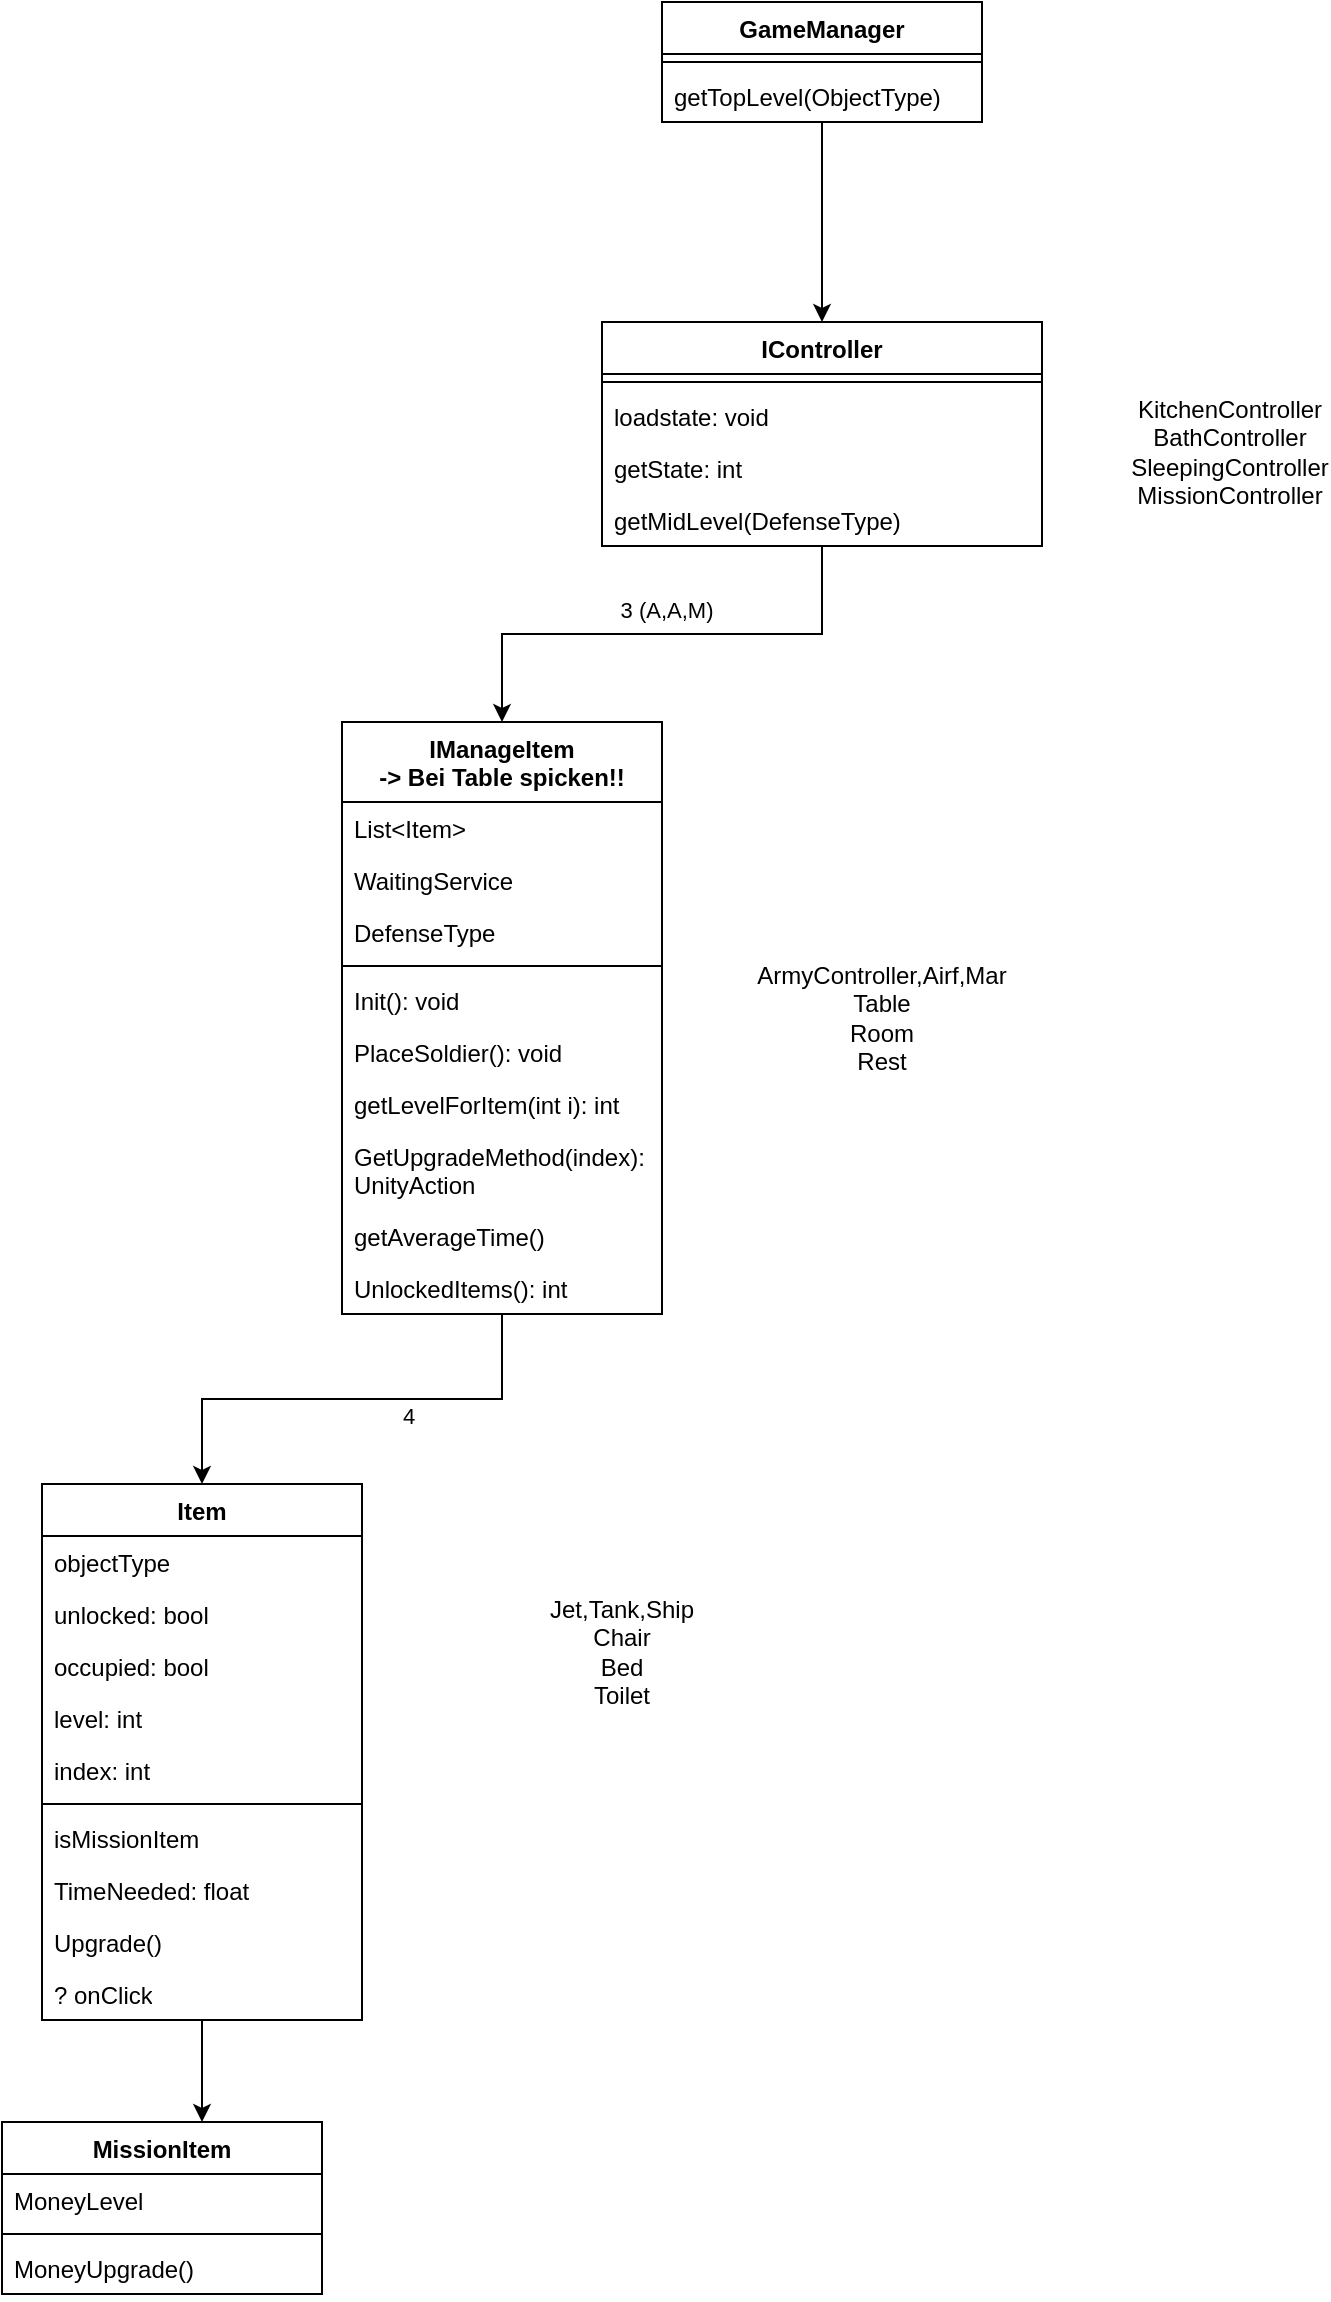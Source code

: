 <mxfile version="23.1.5" type="device">
  <diagram name="Seite-1" id="E-Y0wc6GR2pNmB1uPgyP">
    <mxGraphModel dx="2261" dy="2013" grid="1" gridSize="10" guides="1" tooltips="1" connect="1" arrows="1" fold="1" page="1" pageScale="1" pageWidth="827" pageHeight="1169" math="0" shadow="0">
      <root>
        <mxCell id="0" />
        <mxCell id="1" parent="0" />
        <mxCell id="YordegCNlCgR9G1rbhmn-11" style="edgeStyle=orthogonalEdgeStyle;rounded=0;orthogonalLoop=1;jettySize=auto;html=1;" parent="1" source="YordegCNlCgR9G1rbhmn-1" target="YordegCNlCgR9G1rbhmn-5" edge="1">
          <mxGeometry relative="1" as="geometry" />
        </mxCell>
        <mxCell id="YordegCNlCgR9G1rbhmn-18" value="3 (A,A,M)" style="edgeLabel;html=1;align=center;verticalAlign=middle;resizable=0;points=[];" parent="YordegCNlCgR9G1rbhmn-11" vertex="1" connectable="0">
          <mxGeometry x="-0.013" relative="1" as="geometry">
            <mxPoint y="-12" as="offset" />
          </mxGeometry>
        </mxCell>
        <mxCell id="YordegCNlCgR9G1rbhmn-1" value="IController" style="swimlane;fontStyle=1;align=center;verticalAlign=top;childLayout=stackLayout;horizontal=1;startSize=26;horizontalStack=0;resizeParent=1;resizeParentMax=0;resizeLast=0;collapsible=1;marginBottom=0;whiteSpace=wrap;html=1;" parent="1" vertex="1">
          <mxGeometry x="130" y="-30" width="220" height="112" as="geometry" />
        </mxCell>
        <mxCell id="YordegCNlCgR9G1rbhmn-3" value="" style="line;strokeWidth=1;fillColor=none;align=left;verticalAlign=middle;spacingTop=-1;spacingLeft=3;spacingRight=3;rotatable=0;labelPosition=right;points=[];portConstraint=eastwest;strokeColor=inherit;" parent="YordegCNlCgR9G1rbhmn-1" vertex="1">
          <mxGeometry y="26" width="220" height="8" as="geometry" />
        </mxCell>
        <mxCell id="YordegCNlCgR9G1rbhmn-25" value="loadstate: void" style="text;strokeColor=none;fillColor=none;align=left;verticalAlign=top;spacingLeft=4;spacingRight=4;overflow=hidden;rotatable=0;points=[[0,0.5],[1,0.5]];portConstraint=eastwest;whiteSpace=wrap;html=1;" parent="YordegCNlCgR9G1rbhmn-1" vertex="1">
          <mxGeometry y="34" width="220" height="26" as="geometry" />
        </mxCell>
        <mxCell id="YordegCNlCgR9G1rbhmn-23" value="getState: int" style="text;strokeColor=none;fillColor=none;align=left;verticalAlign=top;spacingLeft=4;spacingRight=4;overflow=hidden;rotatable=0;points=[[0,0.5],[1,0.5]];portConstraint=eastwest;whiteSpace=wrap;html=1;" parent="YordegCNlCgR9G1rbhmn-1" vertex="1">
          <mxGeometry y="60" width="220" height="26" as="geometry" />
        </mxCell>
        <mxCell id="YordegCNlCgR9G1rbhmn-29" value="getMidLevel(DefenseType)" style="text;strokeColor=none;fillColor=none;align=left;verticalAlign=top;spacingLeft=4;spacingRight=4;overflow=hidden;rotatable=0;points=[[0,0.5],[1,0.5]];portConstraint=eastwest;whiteSpace=wrap;html=1;" parent="YordegCNlCgR9G1rbhmn-1" vertex="1">
          <mxGeometry y="86" width="220" height="26" as="geometry" />
        </mxCell>
        <mxCell id="YordegCNlCgR9G1rbhmn-14" style="edgeStyle=orthogonalEdgeStyle;rounded=0;orthogonalLoop=1;jettySize=auto;html=1;" parent="1" source="YordegCNlCgR9G1rbhmn-5" target="YordegCNlCgR9G1rbhmn-12" edge="1">
          <mxGeometry relative="1" as="geometry" />
        </mxCell>
        <mxCell id="YordegCNlCgR9G1rbhmn-19" value="4" style="edgeLabel;html=1;align=center;verticalAlign=middle;resizable=0;points=[];" parent="YordegCNlCgR9G1rbhmn-14" vertex="1" connectable="0">
          <mxGeometry x="0.049" y="2" relative="1" as="geometry">
            <mxPoint x="34" y="6" as="offset" />
          </mxGeometry>
        </mxCell>
        <mxCell id="YordegCNlCgR9G1rbhmn-5" value="&lt;div&gt;IManageItem&lt;/div&gt;&lt;div&gt;-&amp;gt; Bei Table spicken!!&lt;/div&gt;" style="swimlane;fontStyle=1;align=center;verticalAlign=top;childLayout=stackLayout;horizontal=1;startSize=40;horizontalStack=0;resizeParent=1;resizeParentMax=0;resizeLast=0;collapsible=1;marginBottom=0;whiteSpace=wrap;html=1;" parent="1" vertex="1">
          <mxGeometry y="170" width="160" height="296" as="geometry" />
        </mxCell>
        <mxCell id="YordegCNlCgR9G1rbhmn-24" value="List&amp;lt;Item&amp;gt;" style="text;strokeColor=none;fillColor=none;align=left;verticalAlign=top;spacingLeft=4;spacingRight=4;overflow=hidden;rotatable=0;points=[[0,0.5],[1,0.5]];portConstraint=eastwest;whiteSpace=wrap;html=1;" parent="YordegCNlCgR9G1rbhmn-5" vertex="1">
          <mxGeometry y="40" width="160" height="26" as="geometry" />
        </mxCell>
        <mxCell id="YordegCNlCgR9G1rbhmn-31" value="WaitingService" style="text;strokeColor=none;fillColor=none;align=left;verticalAlign=top;spacingLeft=4;spacingRight=4;overflow=hidden;rotatable=0;points=[[0,0.5],[1,0.5]];portConstraint=eastwest;whiteSpace=wrap;html=1;" parent="YordegCNlCgR9G1rbhmn-5" vertex="1">
          <mxGeometry y="66" width="160" height="26" as="geometry" />
        </mxCell>
        <mxCell id="YordegCNlCgR9G1rbhmn-32" value="DefenseType" style="text;strokeColor=none;fillColor=none;align=left;verticalAlign=top;spacingLeft=4;spacingRight=4;overflow=hidden;rotatable=0;points=[[0,0.5],[1,0.5]];portConstraint=eastwest;whiteSpace=wrap;html=1;" parent="YordegCNlCgR9G1rbhmn-5" vertex="1">
          <mxGeometry y="92" width="160" height="26" as="geometry" />
        </mxCell>
        <mxCell id="YordegCNlCgR9G1rbhmn-6" value="" style="line;strokeWidth=1;fillColor=none;align=left;verticalAlign=middle;spacingTop=-1;spacingLeft=3;spacingRight=3;rotatable=0;labelPosition=right;points=[];portConstraint=eastwest;strokeColor=inherit;" parent="YordegCNlCgR9G1rbhmn-5" vertex="1">
          <mxGeometry y="118" width="160" height="8" as="geometry" />
        </mxCell>
        <mxCell id="YordegCNlCgR9G1rbhmn-30" value="Init(): void" style="text;strokeColor=none;fillColor=none;align=left;verticalAlign=top;spacingLeft=4;spacingRight=4;overflow=hidden;rotatable=0;points=[[0,0.5],[1,0.5]];portConstraint=eastwest;whiteSpace=wrap;html=1;" parent="YordegCNlCgR9G1rbhmn-5" vertex="1">
          <mxGeometry y="126" width="160" height="26" as="geometry" />
        </mxCell>
        <mxCell id="YordegCNlCgR9G1rbhmn-34" value="PlaceSoldier(): void" style="text;strokeColor=none;fillColor=none;align=left;verticalAlign=top;spacingLeft=4;spacingRight=4;overflow=hidden;rotatable=0;points=[[0,0.5],[1,0.5]];portConstraint=eastwest;whiteSpace=wrap;html=1;" parent="YordegCNlCgR9G1rbhmn-5" vertex="1">
          <mxGeometry y="152" width="160" height="26" as="geometry" />
        </mxCell>
        <mxCell id="YordegCNlCgR9G1rbhmn-36" value="getLevelForItem(int i): int" style="text;strokeColor=none;fillColor=none;align=left;verticalAlign=top;spacingLeft=4;spacingRight=4;overflow=hidden;rotatable=0;points=[[0,0.5],[1,0.5]];portConstraint=eastwest;whiteSpace=wrap;html=1;" parent="YordegCNlCgR9G1rbhmn-5" vertex="1">
          <mxGeometry y="178" width="160" height="26" as="geometry" />
        </mxCell>
        <mxCell id="3w8fXnlOgeTC90xuGg59-9" value="GetUpgradeMethod(index): UnityAction" style="text;strokeColor=none;fillColor=none;align=left;verticalAlign=top;spacingLeft=4;spacingRight=4;overflow=hidden;rotatable=0;points=[[0,0.5],[1,0.5]];portConstraint=eastwest;whiteSpace=wrap;html=1;" parent="YordegCNlCgR9G1rbhmn-5" vertex="1">
          <mxGeometry y="204" width="160" height="40" as="geometry" />
        </mxCell>
        <mxCell id="YordegCNlCgR9G1rbhmn-35" value="getAverageTime()" style="text;strokeColor=none;fillColor=none;align=left;verticalAlign=top;spacingLeft=4;spacingRight=4;overflow=hidden;rotatable=0;points=[[0,0.5],[1,0.5]];portConstraint=eastwest;whiteSpace=wrap;html=1;" parent="YordegCNlCgR9G1rbhmn-5" vertex="1">
          <mxGeometry y="244" width="160" height="26" as="geometry" />
        </mxCell>
        <mxCell id="r4PHyTlVVVDvy-w1Zg9L-1" value="UnlockedItems(): int" style="text;strokeColor=none;fillColor=none;align=left;verticalAlign=top;spacingLeft=4;spacingRight=4;overflow=hidden;rotatable=0;points=[[0,0.5],[1,0.5]];portConstraint=eastwest;whiteSpace=wrap;html=1;" parent="YordegCNlCgR9G1rbhmn-5" vertex="1">
          <mxGeometry y="270" width="160" height="26" as="geometry" />
        </mxCell>
        <mxCell id="YordegCNlCgR9G1rbhmn-12" value="Item" style="swimlane;fontStyle=1;align=center;verticalAlign=top;childLayout=stackLayout;horizontal=1;startSize=26;horizontalStack=0;resizeParent=1;resizeParentMax=0;resizeLast=0;collapsible=1;marginBottom=0;whiteSpace=wrap;html=1;" parent="1" vertex="1">
          <mxGeometry x="-150" y="551" width="160" height="268" as="geometry" />
        </mxCell>
        <mxCell id="3w8fXnlOgeTC90xuGg59-12" value="objectType" style="text;strokeColor=none;fillColor=none;align=left;verticalAlign=top;spacingLeft=4;spacingRight=4;overflow=hidden;rotatable=0;points=[[0,0.5],[1,0.5]];portConstraint=eastwest;whiteSpace=wrap;html=1;" parent="YordegCNlCgR9G1rbhmn-12" vertex="1">
          <mxGeometry y="26" width="160" height="26" as="geometry" />
        </mxCell>
        <mxCell id="3w8fXnlOgeTC90xuGg59-16" value="unlocked: bool" style="text;strokeColor=none;fillColor=none;align=left;verticalAlign=top;spacingLeft=4;spacingRight=4;overflow=hidden;rotatable=0;points=[[0,0.5],[1,0.5]];portConstraint=eastwest;whiteSpace=wrap;html=1;" parent="YordegCNlCgR9G1rbhmn-12" vertex="1">
          <mxGeometry y="52" width="160" height="26" as="geometry" />
        </mxCell>
        <mxCell id="3w8fXnlOgeTC90xuGg59-13" value="occupied: bool" style="text;strokeColor=none;fillColor=none;align=left;verticalAlign=top;spacingLeft=4;spacingRight=4;overflow=hidden;rotatable=0;points=[[0,0.5],[1,0.5]];portConstraint=eastwest;whiteSpace=wrap;html=1;" parent="YordegCNlCgR9G1rbhmn-12" vertex="1">
          <mxGeometry y="78" width="160" height="26" as="geometry" />
        </mxCell>
        <mxCell id="3w8fXnlOgeTC90xuGg59-14" value="level: int" style="text;strokeColor=none;fillColor=none;align=left;verticalAlign=top;spacingLeft=4;spacingRight=4;overflow=hidden;rotatable=0;points=[[0,0.5],[1,0.5]];portConstraint=eastwest;whiteSpace=wrap;html=1;" parent="YordegCNlCgR9G1rbhmn-12" vertex="1">
          <mxGeometry y="104" width="160" height="26" as="geometry" />
        </mxCell>
        <mxCell id="3w8fXnlOgeTC90xuGg59-15" value="index: int" style="text;strokeColor=none;fillColor=none;align=left;verticalAlign=top;spacingLeft=4;spacingRight=4;overflow=hidden;rotatable=0;points=[[0,0.5],[1,0.5]];portConstraint=eastwest;whiteSpace=wrap;html=1;" parent="YordegCNlCgR9G1rbhmn-12" vertex="1">
          <mxGeometry y="130" width="160" height="26" as="geometry" />
        </mxCell>
        <mxCell id="YordegCNlCgR9G1rbhmn-13" value="" style="line;strokeWidth=1;fillColor=none;align=left;verticalAlign=middle;spacingTop=-1;spacingLeft=3;spacingRight=3;rotatable=0;labelPosition=right;points=[];portConstraint=eastwest;strokeColor=inherit;" parent="YordegCNlCgR9G1rbhmn-12" vertex="1">
          <mxGeometry y="156" width="160" height="8" as="geometry" />
        </mxCell>
        <mxCell id="3w8fXnlOgeTC90xuGg59-11" value="isMissionItem" style="text;strokeColor=none;fillColor=none;align=left;verticalAlign=top;spacingLeft=4;spacingRight=4;overflow=hidden;rotatable=0;points=[[0,0.5],[1,0.5]];portConstraint=eastwest;whiteSpace=wrap;html=1;" parent="YordegCNlCgR9G1rbhmn-12" vertex="1">
          <mxGeometry y="164" width="160" height="26" as="geometry" />
        </mxCell>
        <mxCell id="_OZsK5AHCfo6tbHCghB--2" value="TimeNeeded: float" style="text;strokeColor=none;fillColor=none;align=left;verticalAlign=top;spacingLeft=4;spacingRight=4;overflow=hidden;rotatable=0;points=[[0,0.5],[1,0.5]];portConstraint=eastwest;whiteSpace=wrap;html=1;" parent="YordegCNlCgR9G1rbhmn-12" vertex="1">
          <mxGeometry y="190" width="160" height="26" as="geometry" />
        </mxCell>
        <mxCell id="_OZsK5AHCfo6tbHCghB--1" value="Upgrade()" style="text;strokeColor=none;fillColor=none;align=left;verticalAlign=top;spacingLeft=4;spacingRight=4;overflow=hidden;rotatable=0;points=[[0,0.5],[1,0.5]];portConstraint=eastwest;whiteSpace=wrap;html=1;" parent="YordegCNlCgR9G1rbhmn-12" vertex="1">
          <mxGeometry y="216" width="160" height="26" as="geometry" />
        </mxCell>
        <mxCell id="3w8fXnlOgeTC90xuGg59-17" value="? onClick" style="text;strokeColor=none;fillColor=none;align=left;verticalAlign=top;spacingLeft=4;spacingRight=4;overflow=hidden;rotatable=0;points=[[0,0.5],[1,0.5]];portConstraint=eastwest;whiteSpace=wrap;html=1;" parent="YordegCNlCgR9G1rbhmn-12" vertex="1">
          <mxGeometry y="242" width="160" height="26" as="geometry" />
        </mxCell>
        <mxCell id="YordegCNlCgR9G1rbhmn-15" value="KitchenController&lt;div&gt;BathController&lt;/div&gt;&lt;div&gt;SleepingController&lt;/div&gt;&lt;div&gt;MissionController&lt;/div&gt;" style="text;html=1;align=center;verticalAlign=middle;whiteSpace=wrap;rounded=0;" parent="1" vertex="1">
          <mxGeometry x="414" y="20" width="60" height="30" as="geometry" />
        </mxCell>
        <mxCell id="YordegCNlCgR9G1rbhmn-16" value="ArmyController,Airf,Mar&lt;div&gt;Table&lt;/div&gt;&lt;div&gt;Room&lt;/div&gt;&lt;div&gt;Rest&lt;/div&gt;" style="text;html=1;align=center;verticalAlign=middle;whiteSpace=wrap;rounded=0;" parent="1" vertex="1">
          <mxGeometry x="240" y="303" width="60" height="30" as="geometry" />
        </mxCell>
        <mxCell id="YordegCNlCgR9G1rbhmn-17" value="Jet,Tank,Ship&lt;div&gt;Chair&lt;/div&gt;&lt;div&gt;Bed&lt;/div&gt;&lt;div&gt;Toilet&lt;/div&gt;" style="text;html=1;align=center;verticalAlign=middle;whiteSpace=wrap;rounded=0;" parent="1" vertex="1">
          <mxGeometry x="110" y="620" width="60" height="30" as="geometry" />
        </mxCell>
        <mxCell id="YordegCNlCgR9G1rbhmn-22" style="edgeStyle=orthogonalEdgeStyle;rounded=0;orthogonalLoop=1;jettySize=auto;html=1;" parent="1" source="YordegCNlCgR9G1rbhmn-20" target="YordegCNlCgR9G1rbhmn-1" edge="1">
          <mxGeometry relative="1" as="geometry" />
        </mxCell>
        <mxCell id="YordegCNlCgR9G1rbhmn-20" value="GameManager" style="swimlane;fontStyle=1;align=center;verticalAlign=top;childLayout=stackLayout;horizontal=1;startSize=26;horizontalStack=0;resizeParent=1;resizeParentMax=0;resizeLast=0;collapsible=1;marginBottom=0;whiteSpace=wrap;html=1;" parent="1" vertex="1">
          <mxGeometry x="160" y="-190" width="160" height="60" as="geometry" />
        </mxCell>
        <mxCell id="YordegCNlCgR9G1rbhmn-21" value="" style="line;strokeWidth=1;fillColor=none;align=left;verticalAlign=middle;spacingTop=-1;spacingLeft=3;spacingRight=3;rotatable=0;labelPosition=right;points=[];portConstraint=eastwest;strokeColor=inherit;" parent="YordegCNlCgR9G1rbhmn-20" vertex="1">
          <mxGeometry y="26" width="160" height="8" as="geometry" />
        </mxCell>
        <mxCell id="3w8fXnlOgeTC90xuGg59-8" value="getTopLevel(ObjectType)" style="text;strokeColor=none;fillColor=none;align=left;verticalAlign=top;spacingLeft=4;spacingRight=4;overflow=hidden;rotatable=0;points=[[0,0.5],[1,0.5]];portConstraint=eastwest;whiteSpace=wrap;html=1;" parent="YordegCNlCgR9G1rbhmn-20" vertex="1">
          <mxGeometry y="34" width="160" height="26" as="geometry" />
        </mxCell>
        <mxCell id="3w8fXnlOgeTC90xuGg59-1" style="edgeStyle=orthogonalEdgeStyle;rounded=0;orthogonalLoop=1;jettySize=auto;html=1;" parent="1" source="YordegCNlCgR9G1rbhmn-12" target="3w8fXnlOgeTC90xuGg59-5" edge="1">
          <mxGeometry relative="1" as="geometry">
            <mxPoint x="110" y="611" as="sourcePoint" />
            <Array as="points">
              <mxPoint x="-70" y="630" />
            </Array>
          </mxGeometry>
        </mxCell>
        <mxCell id="3w8fXnlOgeTC90xuGg59-5" value="MissionItem" style="swimlane;fontStyle=1;align=center;verticalAlign=top;childLayout=stackLayout;horizontal=1;startSize=26;horizontalStack=0;resizeParent=1;resizeParentMax=0;resizeLast=0;collapsible=1;marginBottom=0;whiteSpace=wrap;html=1;" parent="1" vertex="1">
          <mxGeometry x="-170" y="870" width="160" height="86" as="geometry" />
        </mxCell>
        <mxCell id="3w8fXnlOgeTC90xuGg59-6" value="MoneyLevel" style="text;strokeColor=none;fillColor=none;align=left;verticalAlign=top;spacingLeft=4;spacingRight=4;overflow=hidden;rotatable=0;points=[[0,0.5],[1,0.5]];portConstraint=eastwest;whiteSpace=wrap;html=1;" parent="3w8fXnlOgeTC90xuGg59-5" vertex="1">
          <mxGeometry y="26" width="160" height="26" as="geometry" />
        </mxCell>
        <mxCell id="3w8fXnlOgeTC90xuGg59-7" value="" style="line;strokeWidth=1;fillColor=none;align=left;verticalAlign=middle;spacingTop=-1;spacingLeft=3;spacingRight=3;rotatable=0;labelPosition=right;points=[];portConstraint=eastwest;strokeColor=inherit;" parent="3w8fXnlOgeTC90xuGg59-5" vertex="1">
          <mxGeometry y="52" width="160" height="8" as="geometry" />
        </mxCell>
        <mxCell id="UxsLllhl02XUqSgmdPEA-1" value="MoneyUpgrade()" style="text;strokeColor=none;fillColor=none;align=left;verticalAlign=top;spacingLeft=4;spacingRight=4;overflow=hidden;rotatable=0;points=[[0,0.5],[1,0.5]];portConstraint=eastwest;whiteSpace=wrap;html=1;" vertex="1" parent="3w8fXnlOgeTC90xuGg59-5">
          <mxGeometry y="60" width="160" height="26" as="geometry" />
        </mxCell>
      </root>
    </mxGraphModel>
  </diagram>
</mxfile>
